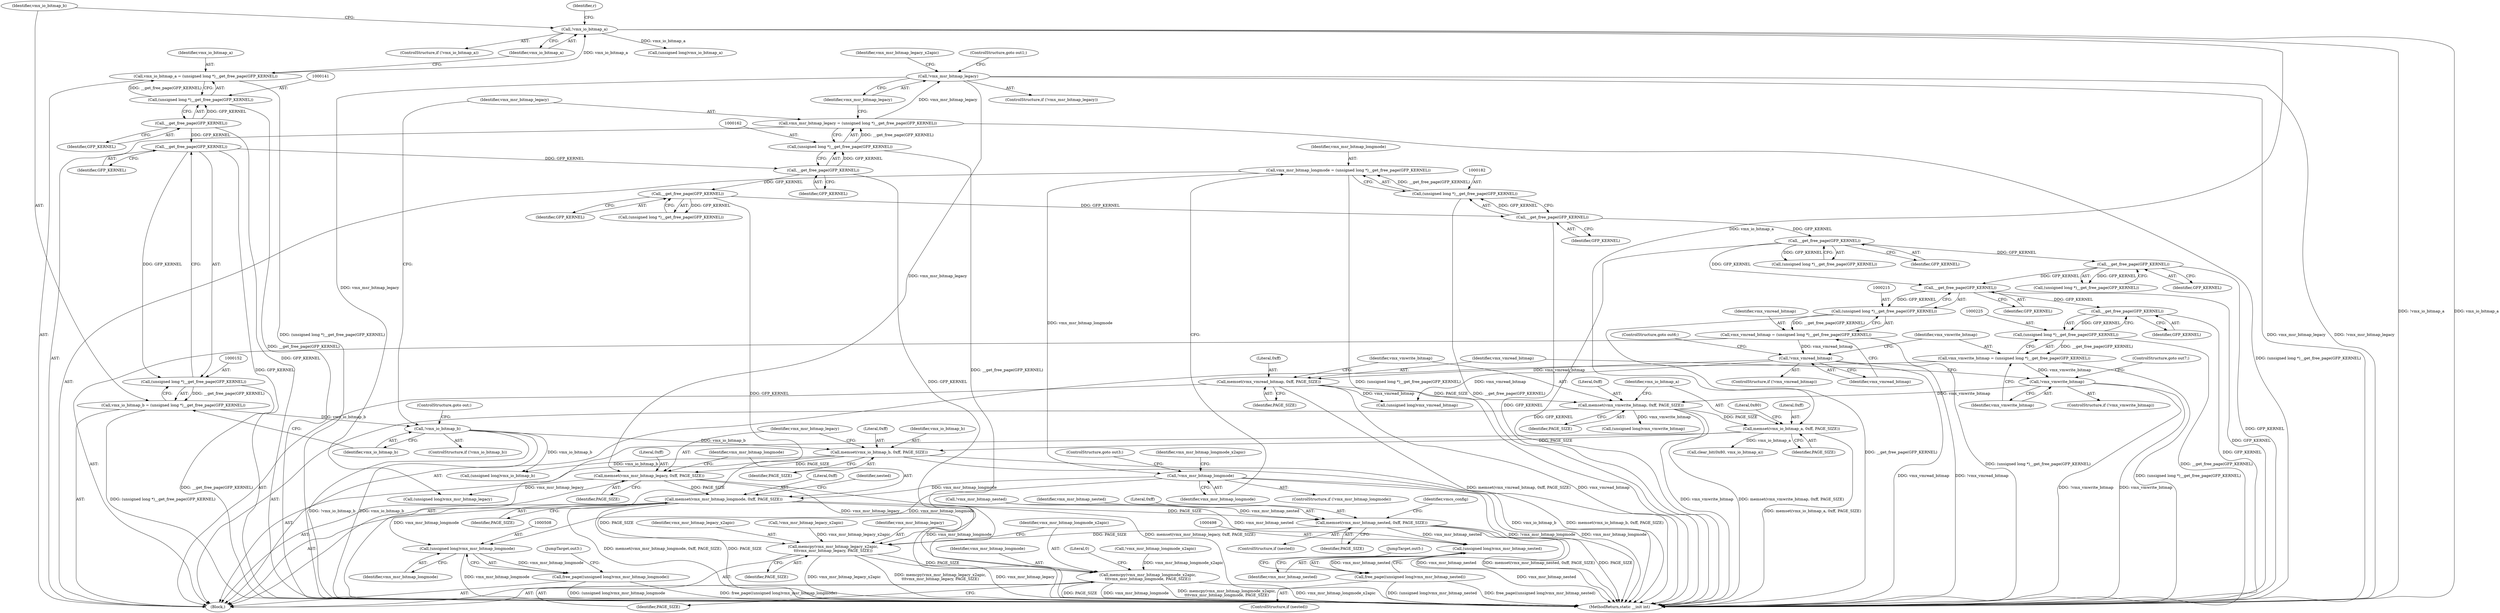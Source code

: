 digraph "0_linux_3ce424e45411cf5a13105e0386b6ecf6eeb4f66f@API" {
"1000255" [label="(Call,memset(vmx_msr_bitmap_longmode, 0xff, PAGE_SIZE))"];
"1000186" [label="(Call,!vmx_msr_bitmap_longmode)"];
"1000179" [label="(Call,vmx_msr_bitmap_longmode = (unsigned long *)__get_free_page(GFP_KERNEL))"];
"1000181" [label="(Call,(unsigned long *)__get_free_page(GFP_KERNEL))"];
"1000183" [label="(Call,__get_free_page(GFP_KERNEL))"];
"1000173" [label="(Call,__get_free_page(GFP_KERNEL))"];
"1000163" [label="(Call,__get_free_page(GFP_KERNEL))"];
"1000153" [label="(Call,__get_free_page(GFP_KERNEL))"];
"1000142" [label="(Call,__get_free_page(GFP_KERNEL))"];
"1000251" [label="(Call,memset(vmx_msr_bitmap_legacy, 0xff, PAGE_SIZE))"];
"1000166" [label="(Call,!vmx_msr_bitmap_legacy)"];
"1000159" [label="(Call,vmx_msr_bitmap_legacy = (unsigned long *)__get_free_page(GFP_KERNEL))"];
"1000161" [label="(Call,(unsigned long *)__get_free_page(GFP_KERNEL))"];
"1000247" [label="(Call,memset(vmx_io_bitmap_b, 0xff, PAGE_SIZE))"];
"1000156" [label="(Call,!vmx_io_bitmap_b)"];
"1000149" [label="(Call,vmx_io_bitmap_b = (unsigned long *)__get_free_page(GFP_KERNEL))"];
"1000151" [label="(Call,(unsigned long *)__get_free_page(GFP_KERNEL))"];
"1000240" [label="(Call,memset(vmx_io_bitmap_a, 0xff, PAGE_SIZE))"];
"1000145" [label="(Call,!vmx_io_bitmap_a)"];
"1000138" [label="(Call,vmx_io_bitmap_a = (unsigned long *)__get_free_page(GFP_KERNEL))"];
"1000140" [label="(Call,(unsigned long *)__get_free_page(GFP_KERNEL))"];
"1000236" [label="(Call,memset(vmx_vmwrite_bitmap, 0xff, PAGE_SIZE))"];
"1000229" [label="(Call,!vmx_vmwrite_bitmap)"];
"1000222" [label="(Call,vmx_vmwrite_bitmap = (unsigned long *)__get_free_page(GFP_KERNEL))"];
"1000224" [label="(Call,(unsigned long *)__get_free_page(GFP_KERNEL))"];
"1000226" [label="(Call,__get_free_page(GFP_KERNEL))"];
"1000216" [label="(Call,__get_free_page(GFP_KERNEL))"];
"1000193" [label="(Call,__get_free_page(GFP_KERNEL))"];
"1000206" [label="(Call,__get_free_page(GFP_KERNEL))"];
"1000232" [label="(Call,memset(vmx_vmread_bitmap, 0xff, PAGE_SIZE))"];
"1000219" [label="(Call,!vmx_vmread_bitmap)"];
"1000212" [label="(Call,vmx_vmread_bitmap = (unsigned long *)__get_free_page(GFP_KERNEL))"];
"1000214" [label="(Call,(unsigned long *)__get_free_page(GFP_KERNEL))"];
"1000261" [label="(Call,memset(vmx_msr_bitmap_nested, 0xff, PAGE_SIZE))"];
"1000398" [label="(Call,memcpy(vmx_msr_bitmap_legacy_x2apic,\n\t\t\tvmx_msr_bitmap_legacy, PAGE_SIZE))"];
"1000402" [label="(Call,memcpy(vmx_msr_bitmap_longmode_x2apic,\n\t\t\tvmx_msr_bitmap_longmode, PAGE_SIZE))"];
"1000497" [label="(Call,(unsigned long)vmx_msr_bitmap_nested)"];
"1000496" [label="(Call,free_page((unsigned long)vmx_msr_bitmap_nested))"];
"1000507" [label="(Call,(unsigned long)vmx_msr_bitmap_longmode)"];
"1000506" [label="(Call,free_page((unsigned long)vmx_msr_bitmap_longmode))"];
"1000193" [label="(Call,__get_free_page(GFP_KERNEL))"];
"1000160" [label="(Identifier,vmx_msr_bitmap_legacy)"];
"1000173" [label="(Call,__get_free_page(GFP_KERNEL))"];
"1000139" [label="(Identifier,vmx_io_bitmap_a)"];
"1000404" [label="(Identifier,vmx_msr_bitmap_longmode)"];
"1000496" [label="(Call,free_page((unsigned long)vmx_msr_bitmap_nested))"];
"1000510" [label="(JumpTarget,out3:)"];
"1000497" [label="(Call,(unsigned long)vmx_msr_bitmap_nested)"];
"1000222" [label="(Call,vmx_vmwrite_bitmap = (unsigned long *)__get_free_page(GFP_KERNEL))"];
"1000216" [label="(Call,__get_free_page(GFP_KERNEL))"];
"1000174" [label="(Identifier,GFP_KERNEL)"];
"1000242" [label="(Literal,0xff)"];
"1000269" [label="(Identifier,vmcs_config)"];
"1000187" [label="(Identifier,vmx_msr_bitmap_longmode)"];
"1000149" [label="(Call,vmx_io_bitmap_b = (unsigned long *)__get_free_page(GFP_KERNEL))"];
"1000401" [label="(Identifier,PAGE_SIZE)"];
"1000258" [label="(Identifier,PAGE_SIZE)"];
"1000522" [label="(Call,(unsigned long)vmx_io_bitmap_b)"];
"1000226" [label="(Call,__get_free_page(GFP_KERNEL))"];
"1000214" [label="(Call,(unsigned long *)__get_free_page(GFP_KERNEL))"];
"1000220" [label="(Identifier,vmx_vmread_bitmap)"];
"1000223" [label="(Identifier,vmx_vmwrite_bitmap)"];
"1000238" [label="(Literal,0xff)"];
"1000186" [label="(Call,!vmx_msr_bitmap_longmode)"];
"1000206" [label="(Call,__get_free_page(GFP_KERNEL))"];
"1000159" [label="(Call,vmx_msr_bitmap_legacy = (unsigned long *)__get_free_page(GFP_KERNEL))"];
"1000490" [label="(Call,(unsigned long)vmx_vmread_bitmap)"];
"1000402" [label="(Call,memcpy(vmx_msr_bitmap_longmode_x2apic,\n\t\t\tvmx_msr_bitmap_longmode, PAGE_SIZE))"];
"1000517" [label="(Call,(unsigned long)vmx_msr_bitmap_legacy)"];
"1000231" [label="(ControlStructure,goto out7;)"];
"1000194" [label="(Identifier,GFP_KERNEL)"];
"1000236" [label="(Call,memset(vmx_vmwrite_bitmap, 0xff, PAGE_SIZE))"];
"1000253" [label="(Literal,0xff)"];
"1000251" [label="(Call,memset(vmx_msr_bitmap_legacy, 0xff, PAGE_SIZE))"];
"1000154" [label="(Identifier,GFP_KERNEL)"];
"1000264" [label="(Identifier,PAGE_SIZE)"];
"1000111" [label="(Block,)"];
"1000217" [label="(Identifier,GFP_KERNEL)"];
"1000262" [label="(Identifier,vmx_msr_bitmap_nested)"];
"1000190" [label="(Identifier,vmx_msr_bitmap_longmode_x2apic)"];
"1000148" [label="(Identifier,r)"];
"1000235" [label="(Identifier,PAGE_SIZE)"];
"1000494" [label="(ControlStructure,if (nested))"];
"1000256" [label="(Identifier,vmx_msr_bitmap_longmode)"];
"1000188" [label="(ControlStructure,goto out3;)"];
"1000213" [label="(Identifier,vmx_vmread_bitmap)"];
"1000156" [label="(Call,!vmx_io_bitmap_b)"];
"1000405" [label="(Identifier,PAGE_SIZE)"];
"1000184" [label="(Identifier,GFP_KERNEL)"];
"1000403" [label="(Identifier,vmx_msr_bitmap_longmode_x2apic)"];
"1000145" [label="(Call,!vmx_io_bitmap_a)"];
"1000140" [label="(Call,(unsigned long *)__get_free_page(GFP_KERNEL))"];
"1000257" [label="(Literal,0xff)"];
"1000250" [label="(Identifier,PAGE_SIZE)"];
"1000161" [label="(Call,(unsigned long *)__get_free_page(GFP_KERNEL))"];
"1000249" [label="(Literal,0xff)"];
"1000212" [label="(Call,vmx_vmread_bitmap = (unsigned long *)__get_free_page(GFP_KERNEL))"];
"1000239" [label="(Identifier,PAGE_SIZE)"];
"1000191" [label="(Call,(unsigned long *)__get_free_page(GFP_KERNEL))"];
"1000400" [label="(Identifier,vmx_msr_bitmap_legacy)"];
"1000230" [label="(Identifier,vmx_vmwrite_bitmap)"];
"1000500" [label="(JumpTarget,out5:)"];
"1000218" [label="(ControlStructure,if (!vmx_vmread_bitmap))"];
"1000221" [label="(ControlStructure,goto out6;)"];
"1000151" [label="(Call,(unsigned long *)__get_free_page(GFP_KERNEL))"];
"1000229" [label="(Call,!vmx_vmwrite_bitmap)"];
"1000507" [label="(Call,(unsigned long)vmx_msr_bitmap_longmode)"];
"1000255" [label="(Call,memset(vmx_msr_bitmap_longmode, 0xff, PAGE_SIZE))"];
"1000260" [label="(Identifier,nested)"];
"1000244" [label="(Call,clear_bit(0x80, vmx_io_bitmap_a))"];
"1000241" [label="(Identifier,vmx_io_bitmap_a)"];
"1000527" [label="(Call,(unsigned long)vmx_io_bitmap_a)"];
"1000153" [label="(Call,__get_free_page(GFP_KERNEL))"];
"1000233" [label="(Identifier,vmx_vmread_bitmap)"];
"1000219" [label="(Call,!vmx_vmread_bitmap)"];
"1000207" [label="(Identifier,GFP_KERNEL)"];
"1000232" [label="(Call,memset(vmx_vmread_bitmap, 0xff, PAGE_SIZE))"];
"1000509" [label="(Identifier,vmx_msr_bitmap_longmode)"];
"1000150" [label="(Identifier,vmx_io_bitmap_b)"];
"1000143" [label="(Identifier,GFP_KERNEL)"];
"1000245" [label="(Literal,0x80)"];
"1000224" [label="(Call,(unsigned long *)__get_free_page(GFP_KERNEL))"];
"1000532" [label="(MethodReturn,static __init int)"];
"1000144" [label="(ControlStructure,if (!vmx_io_bitmap_a))"];
"1000204" [label="(Call,(unsigned long *)__get_free_page(GFP_KERNEL))"];
"1000167" [label="(Identifier,vmx_msr_bitmap_legacy)"];
"1000183" [label="(Call,__get_free_page(GFP_KERNEL))"];
"1000247" [label="(Call,memset(vmx_io_bitmap_b, 0xff, PAGE_SIZE))"];
"1000138" [label="(Call,vmx_io_bitmap_a = (unsigned long *)__get_free_page(GFP_KERNEL))"];
"1000179" [label="(Call,vmx_msr_bitmap_longmode = (unsigned long *)__get_free_page(GFP_KERNEL))"];
"1000234" [label="(Literal,0xff)"];
"1000185" [label="(ControlStructure,if (!vmx_msr_bitmap_longmode))"];
"1000407" [label="(Literal,0)"];
"1000163" [label="(Call,__get_free_page(GFP_KERNEL))"];
"1000180" [label="(Identifier,vmx_msr_bitmap_longmode)"];
"1000248" [label="(Identifier,vmx_io_bitmap_b)"];
"1000263" [label="(Literal,0xff)"];
"1000240" [label="(Call,memset(vmx_io_bitmap_a, 0xff, PAGE_SIZE))"];
"1000170" [label="(Identifier,vmx_msr_bitmap_legacy_x2apic)"];
"1000168" [label="(ControlStructure,goto out1;)"];
"1000399" [label="(Identifier,vmx_msr_bitmap_legacy_x2apic)"];
"1000158" [label="(ControlStructure,goto out;)"];
"1000254" [label="(Identifier,PAGE_SIZE)"];
"1000499" [label="(Identifier,vmx_msr_bitmap_nested)"];
"1000196" [label="(Call,!vmx_msr_bitmap_longmode_x2apic)"];
"1000157" [label="(Identifier,vmx_io_bitmap_b)"];
"1000228" [label="(ControlStructure,if (!vmx_vmwrite_bitmap))"];
"1000142" [label="(Call,__get_free_page(GFP_KERNEL))"];
"1000176" [label="(Call,!vmx_msr_bitmap_legacy_x2apic)"];
"1000261" [label="(Call,memset(vmx_msr_bitmap_nested, 0xff, PAGE_SIZE))"];
"1000398" [label="(Call,memcpy(vmx_msr_bitmap_legacy_x2apic,\n\t\t\tvmx_msr_bitmap_legacy, PAGE_SIZE))"];
"1000506" [label="(Call,free_page((unsigned long)vmx_msr_bitmap_longmode))"];
"1000252" [label="(Identifier,vmx_msr_bitmap_legacy)"];
"1000237" [label="(Identifier,vmx_vmwrite_bitmap)"];
"1000227" [label="(Identifier,GFP_KERNEL)"];
"1000146" [label="(Identifier,vmx_io_bitmap_a)"];
"1000171" [label="(Call,(unsigned long *)__get_free_page(GFP_KERNEL))"];
"1000259" [label="(ControlStructure,if (nested))"];
"1000181" [label="(Call,(unsigned long *)__get_free_page(GFP_KERNEL))"];
"1000209" [label="(Call,!vmx_msr_bitmap_nested)"];
"1000155" [label="(ControlStructure,if (!vmx_io_bitmap_b))"];
"1000166" [label="(Call,!vmx_msr_bitmap_legacy)"];
"1000485" [label="(Call,(unsigned long)vmx_vmwrite_bitmap)"];
"1000165" [label="(ControlStructure,if (!vmx_msr_bitmap_legacy))"];
"1000164" [label="(Identifier,GFP_KERNEL)"];
"1000243" [label="(Identifier,PAGE_SIZE)"];
"1000255" -> "1000111"  [label="AST: "];
"1000255" -> "1000258"  [label="CFG: "];
"1000256" -> "1000255"  [label="AST: "];
"1000257" -> "1000255"  [label="AST: "];
"1000258" -> "1000255"  [label="AST: "];
"1000260" -> "1000255"  [label="CFG: "];
"1000255" -> "1000532"  [label="DDG: memset(vmx_msr_bitmap_longmode, 0xff, PAGE_SIZE)"];
"1000255" -> "1000532"  [label="DDG: PAGE_SIZE"];
"1000186" -> "1000255"  [label="DDG: vmx_msr_bitmap_longmode"];
"1000251" -> "1000255"  [label="DDG: PAGE_SIZE"];
"1000255" -> "1000261"  [label="DDG: PAGE_SIZE"];
"1000255" -> "1000398"  [label="DDG: PAGE_SIZE"];
"1000255" -> "1000402"  [label="DDG: vmx_msr_bitmap_longmode"];
"1000255" -> "1000507"  [label="DDG: vmx_msr_bitmap_longmode"];
"1000186" -> "1000185"  [label="AST: "];
"1000186" -> "1000187"  [label="CFG: "];
"1000187" -> "1000186"  [label="AST: "];
"1000188" -> "1000186"  [label="CFG: "];
"1000190" -> "1000186"  [label="CFG: "];
"1000186" -> "1000532"  [label="DDG: !vmx_msr_bitmap_longmode"];
"1000186" -> "1000532"  [label="DDG: vmx_msr_bitmap_longmode"];
"1000179" -> "1000186"  [label="DDG: vmx_msr_bitmap_longmode"];
"1000186" -> "1000507"  [label="DDG: vmx_msr_bitmap_longmode"];
"1000179" -> "1000111"  [label="AST: "];
"1000179" -> "1000181"  [label="CFG: "];
"1000180" -> "1000179"  [label="AST: "];
"1000181" -> "1000179"  [label="AST: "];
"1000187" -> "1000179"  [label="CFG: "];
"1000179" -> "1000532"  [label="DDG: (unsigned long *)__get_free_page(GFP_KERNEL)"];
"1000181" -> "1000179"  [label="DDG: __get_free_page(GFP_KERNEL)"];
"1000181" -> "1000183"  [label="CFG: "];
"1000182" -> "1000181"  [label="AST: "];
"1000183" -> "1000181"  [label="AST: "];
"1000181" -> "1000532"  [label="DDG: __get_free_page(GFP_KERNEL)"];
"1000183" -> "1000181"  [label="DDG: GFP_KERNEL"];
"1000183" -> "1000184"  [label="CFG: "];
"1000184" -> "1000183"  [label="AST: "];
"1000183" -> "1000532"  [label="DDG: GFP_KERNEL"];
"1000173" -> "1000183"  [label="DDG: GFP_KERNEL"];
"1000183" -> "1000193"  [label="DDG: GFP_KERNEL"];
"1000173" -> "1000171"  [label="AST: "];
"1000173" -> "1000174"  [label="CFG: "];
"1000174" -> "1000173"  [label="AST: "];
"1000171" -> "1000173"  [label="CFG: "];
"1000173" -> "1000532"  [label="DDG: GFP_KERNEL"];
"1000173" -> "1000171"  [label="DDG: GFP_KERNEL"];
"1000163" -> "1000173"  [label="DDG: GFP_KERNEL"];
"1000163" -> "1000161"  [label="AST: "];
"1000163" -> "1000164"  [label="CFG: "];
"1000164" -> "1000163"  [label="AST: "];
"1000161" -> "1000163"  [label="CFG: "];
"1000163" -> "1000532"  [label="DDG: GFP_KERNEL"];
"1000163" -> "1000161"  [label="DDG: GFP_KERNEL"];
"1000153" -> "1000163"  [label="DDG: GFP_KERNEL"];
"1000153" -> "1000151"  [label="AST: "];
"1000153" -> "1000154"  [label="CFG: "];
"1000154" -> "1000153"  [label="AST: "];
"1000151" -> "1000153"  [label="CFG: "];
"1000153" -> "1000532"  [label="DDG: GFP_KERNEL"];
"1000153" -> "1000151"  [label="DDG: GFP_KERNEL"];
"1000142" -> "1000153"  [label="DDG: GFP_KERNEL"];
"1000142" -> "1000140"  [label="AST: "];
"1000142" -> "1000143"  [label="CFG: "];
"1000143" -> "1000142"  [label="AST: "];
"1000140" -> "1000142"  [label="CFG: "];
"1000142" -> "1000532"  [label="DDG: GFP_KERNEL"];
"1000142" -> "1000140"  [label="DDG: GFP_KERNEL"];
"1000251" -> "1000111"  [label="AST: "];
"1000251" -> "1000254"  [label="CFG: "];
"1000252" -> "1000251"  [label="AST: "];
"1000253" -> "1000251"  [label="AST: "];
"1000254" -> "1000251"  [label="AST: "];
"1000256" -> "1000251"  [label="CFG: "];
"1000251" -> "1000532"  [label="DDG: memset(vmx_msr_bitmap_legacy, 0xff, PAGE_SIZE)"];
"1000166" -> "1000251"  [label="DDG: vmx_msr_bitmap_legacy"];
"1000247" -> "1000251"  [label="DDG: PAGE_SIZE"];
"1000251" -> "1000398"  [label="DDG: vmx_msr_bitmap_legacy"];
"1000251" -> "1000517"  [label="DDG: vmx_msr_bitmap_legacy"];
"1000166" -> "1000165"  [label="AST: "];
"1000166" -> "1000167"  [label="CFG: "];
"1000167" -> "1000166"  [label="AST: "];
"1000168" -> "1000166"  [label="CFG: "];
"1000170" -> "1000166"  [label="CFG: "];
"1000166" -> "1000532"  [label="DDG: !vmx_msr_bitmap_legacy"];
"1000166" -> "1000532"  [label="DDG: vmx_msr_bitmap_legacy"];
"1000159" -> "1000166"  [label="DDG: vmx_msr_bitmap_legacy"];
"1000166" -> "1000517"  [label="DDG: vmx_msr_bitmap_legacy"];
"1000159" -> "1000111"  [label="AST: "];
"1000159" -> "1000161"  [label="CFG: "];
"1000160" -> "1000159"  [label="AST: "];
"1000161" -> "1000159"  [label="AST: "];
"1000167" -> "1000159"  [label="CFG: "];
"1000159" -> "1000532"  [label="DDG: (unsigned long *)__get_free_page(GFP_KERNEL)"];
"1000161" -> "1000159"  [label="DDG: __get_free_page(GFP_KERNEL)"];
"1000162" -> "1000161"  [label="AST: "];
"1000161" -> "1000532"  [label="DDG: __get_free_page(GFP_KERNEL)"];
"1000247" -> "1000111"  [label="AST: "];
"1000247" -> "1000250"  [label="CFG: "];
"1000248" -> "1000247"  [label="AST: "];
"1000249" -> "1000247"  [label="AST: "];
"1000250" -> "1000247"  [label="AST: "];
"1000252" -> "1000247"  [label="CFG: "];
"1000247" -> "1000532"  [label="DDG: vmx_io_bitmap_b"];
"1000247" -> "1000532"  [label="DDG: memset(vmx_io_bitmap_b, 0xff, PAGE_SIZE)"];
"1000156" -> "1000247"  [label="DDG: vmx_io_bitmap_b"];
"1000240" -> "1000247"  [label="DDG: PAGE_SIZE"];
"1000247" -> "1000522"  [label="DDG: vmx_io_bitmap_b"];
"1000156" -> "1000155"  [label="AST: "];
"1000156" -> "1000157"  [label="CFG: "];
"1000157" -> "1000156"  [label="AST: "];
"1000158" -> "1000156"  [label="CFG: "];
"1000160" -> "1000156"  [label="CFG: "];
"1000156" -> "1000532"  [label="DDG: vmx_io_bitmap_b"];
"1000156" -> "1000532"  [label="DDG: !vmx_io_bitmap_b"];
"1000149" -> "1000156"  [label="DDG: vmx_io_bitmap_b"];
"1000156" -> "1000522"  [label="DDG: vmx_io_bitmap_b"];
"1000149" -> "1000111"  [label="AST: "];
"1000149" -> "1000151"  [label="CFG: "];
"1000150" -> "1000149"  [label="AST: "];
"1000151" -> "1000149"  [label="AST: "];
"1000157" -> "1000149"  [label="CFG: "];
"1000149" -> "1000532"  [label="DDG: (unsigned long *)__get_free_page(GFP_KERNEL)"];
"1000151" -> "1000149"  [label="DDG: __get_free_page(GFP_KERNEL)"];
"1000152" -> "1000151"  [label="AST: "];
"1000151" -> "1000532"  [label="DDG: __get_free_page(GFP_KERNEL)"];
"1000240" -> "1000111"  [label="AST: "];
"1000240" -> "1000243"  [label="CFG: "];
"1000241" -> "1000240"  [label="AST: "];
"1000242" -> "1000240"  [label="AST: "];
"1000243" -> "1000240"  [label="AST: "];
"1000245" -> "1000240"  [label="CFG: "];
"1000240" -> "1000532"  [label="DDG: memset(vmx_io_bitmap_a, 0xff, PAGE_SIZE)"];
"1000145" -> "1000240"  [label="DDG: vmx_io_bitmap_a"];
"1000236" -> "1000240"  [label="DDG: PAGE_SIZE"];
"1000240" -> "1000244"  [label="DDG: vmx_io_bitmap_a"];
"1000145" -> "1000144"  [label="AST: "];
"1000145" -> "1000146"  [label="CFG: "];
"1000146" -> "1000145"  [label="AST: "];
"1000148" -> "1000145"  [label="CFG: "];
"1000150" -> "1000145"  [label="CFG: "];
"1000145" -> "1000532"  [label="DDG: !vmx_io_bitmap_a"];
"1000145" -> "1000532"  [label="DDG: vmx_io_bitmap_a"];
"1000138" -> "1000145"  [label="DDG: vmx_io_bitmap_a"];
"1000145" -> "1000527"  [label="DDG: vmx_io_bitmap_a"];
"1000138" -> "1000111"  [label="AST: "];
"1000138" -> "1000140"  [label="CFG: "];
"1000139" -> "1000138"  [label="AST: "];
"1000140" -> "1000138"  [label="AST: "];
"1000146" -> "1000138"  [label="CFG: "];
"1000138" -> "1000532"  [label="DDG: (unsigned long *)__get_free_page(GFP_KERNEL)"];
"1000140" -> "1000138"  [label="DDG: __get_free_page(GFP_KERNEL)"];
"1000141" -> "1000140"  [label="AST: "];
"1000140" -> "1000532"  [label="DDG: __get_free_page(GFP_KERNEL)"];
"1000236" -> "1000111"  [label="AST: "];
"1000236" -> "1000239"  [label="CFG: "];
"1000237" -> "1000236"  [label="AST: "];
"1000238" -> "1000236"  [label="AST: "];
"1000239" -> "1000236"  [label="AST: "];
"1000241" -> "1000236"  [label="CFG: "];
"1000236" -> "1000532"  [label="DDG: vmx_vmwrite_bitmap"];
"1000236" -> "1000532"  [label="DDG: memset(vmx_vmwrite_bitmap, 0xff, PAGE_SIZE)"];
"1000229" -> "1000236"  [label="DDG: vmx_vmwrite_bitmap"];
"1000232" -> "1000236"  [label="DDG: PAGE_SIZE"];
"1000236" -> "1000485"  [label="DDG: vmx_vmwrite_bitmap"];
"1000229" -> "1000228"  [label="AST: "];
"1000229" -> "1000230"  [label="CFG: "];
"1000230" -> "1000229"  [label="AST: "];
"1000231" -> "1000229"  [label="CFG: "];
"1000233" -> "1000229"  [label="CFG: "];
"1000229" -> "1000532"  [label="DDG: !vmx_vmwrite_bitmap"];
"1000229" -> "1000532"  [label="DDG: vmx_vmwrite_bitmap"];
"1000222" -> "1000229"  [label="DDG: vmx_vmwrite_bitmap"];
"1000222" -> "1000111"  [label="AST: "];
"1000222" -> "1000224"  [label="CFG: "];
"1000223" -> "1000222"  [label="AST: "];
"1000224" -> "1000222"  [label="AST: "];
"1000230" -> "1000222"  [label="CFG: "];
"1000222" -> "1000532"  [label="DDG: (unsigned long *)__get_free_page(GFP_KERNEL)"];
"1000224" -> "1000222"  [label="DDG: __get_free_page(GFP_KERNEL)"];
"1000224" -> "1000226"  [label="CFG: "];
"1000225" -> "1000224"  [label="AST: "];
"1000226" -> "1000224"  [label="AST: "];
"1000224" -> "1000532"  [label="DDG: __get_free_page(GFP_KERNEL)"];
"1000226" -> "1000224"  [label="DDG: GFP_KERNEL"];
"1000226" -> "1000227"  [label="CFG: "];
"1000227" -> "1000226"  [label="AST: "];
"1000226" -> "1000532"  [label="DDG: GFP_KERNEL"];
"1000216" -> "1000226"  [label="DDG: GFP_KERNEL"];
"1000216" -> "1000214"  [label="AST: "];
"1000216" -> "1000217"  [label="CFG: "];
"1000217" -> "1000216"  [label="AST: "];
"1000214" -> "1000216"  [label="CFG: "];
"1000216" -> "1000532"  [label="DDG: GFP_KERNEL"];
"1000216" -> "1000214"  [label="DDG: GFP_KERNEL"];
"1000193" -> "1000216"  [label="DDG: GFP_KERNEL"];
"1000206" -> "1000216"  [label="DDG: GFP_KERNEL"];
"1000193" -> "1000191"  [label="AST: "];
"1000193" -> "1000194"  [label="CFG: "];
"1000194" -> "1000193"  [label="AST: "];
"1000191" -> "1000193"  [label="CFG: "];
"1000193" -> "1000532"  [label="DDG: GFP_KERNEL"];
"1000193" -> "1000191"  [label="DDG: GFP_KERNEL"];
"1000193" -> "1000206"  [label="DDG: GFP_KERNEL"];
"1000206" -> "1000204"  [label="AST: "];
"1000206" -> "1000207"  [label="CFG: "];
"1000207" -> "1000206"  [label="AST: "];
"1000204" -> "1000206"  [label="CFG: "];
"1000206" -> "1000532"  [label="DDG: GFP_KERNEL"];
"1000206" -> "1000204"  [label="DDG: GFP_KERNEL"];
"1000232" -> "1000111"  [label="AST: "];
"1000232" -> "1000235"  [label="CFG: "];
"1000233" -> "1000232"  [label="AST: "];
"1000234" -> "1000232"  [label="AST: "];
"1000235" -> "1000232"  [label="AST: "];
"1000237" -> "1000232"  [label="CFG: "];
"1000232" -> "1000532"  [label="DDG: vmx_vmread_bitmap"];
"1000232" -> "1000532"  [label="DDG: memset(vmx_vmread_bitmap, 0xff, PAGE_SIZE)"];
"1000219" -> "1000232"  [label="DDG: vmx_vmread_bitmap"];
"1000232" -> "1000490"  [label="DDG: vmx_vmread_bitmap"];
"1000219" -> "1000218"  [label="AST: "];
"1000219" -> "1000220"  [label="CFG: "];
"1000220" -> "1000219"  [label="AST: "];
"1000221" -> "1000219"  [label="CFG: "];
"1000223" -> "1000219"  [label="CFG: "];
"1000219" -> "1000532"  [label="DDG: !vmx_vmread_bitmap"];
"1000219" -> "1000532"  [label="DDG: vmx_vmread_bitmap"];
"1000212" -> "1000219"  [label="DDG: vmx_vmread_bitmap"];
"1000219" -> "1000490"  [label="DDG: vmx_vmread_bitmap"];
"1000212" -> "1000111"  [label="AST: "];
"1000212" -> "1000214"  [label="CFG: "];
"1000213" -> "1000212"  [label="AST: "];
"1000214" -> "1000212"  [label="AST: "];
"1000220" -> "1000212"  [label="CFG: "];
"1000212" -> "1000532"  [label="DDG: (unsigned long *)__get_free_page(GFP_KERNEL)"];
"1000214" -> "1000212"  [label="DDG: __get_free_page(GFP_KERNEL)"];
"1000215" -> "1000214"  [label="AST: "];
"1000214" -> "1000532"  [label="DDG: __get_free_page(GFP_KERNEL)"];
"1000261" -> "1000259"  [label="AST: "];
"1000261" -> "1000264"  [label="CFG: "];
"1000262" -> "1000261"  [label="AST: "];
"1000263" -> "1000261"  [label="AST: "];
"1000264" -> "1000261"  [label="AST: "];
"1000269" -> "1000261"  [label="CFG: "];
"1000261" -> "1000532"  [label="DDG: PAGE_SIZE"];
"1000261" -> "1000532"  [label="DDG: vmx_msr_bitmap_nested"];
"1000261" -> "1000532"  [label="DDG: memset(vmx_msr_bitmap_nested, 0xff, PAGE_SIZE)"];
"1000209" -> "1000261"  [label="DDG: vmx_msr_bitmap_nested"];
"1000261" -> "1000398"  [label="DDG: PAGE_SIZE"];
"1000261" -> "1000497"  [label="DDG: vmx_msr_bitmap_nested"];
"1000398" -> "1000111"  [label="AST: "];
"1000398" -> "1000401"  [label="CFG: "];
"1000399" -> "1000398"  [label="AST: "];
"1000400" -> "1000398"  [label="AST: "];
"1000401" -> "1000398"  [label="AST: "];
"1000403" -> "1000398"  [label="CFG: "];
"1000398" -> "1000532"  [label="DDG: memcpy(vmx_msr_bitmap_legacy_x2apic,\n\t\t\tvmx_msr_bitmap_legacy, PAGE_SIZE)"];
"1000398" -> "1000532"  [label="DDG: vmx_msr_bitmap_legacy"];
"1000398" -> "1000532"  [label="DDG: vmx_msr_bitmap_legacy_x2apic"];
"1000176" -> "1000398"  [label="DDG: vmx_msr_bitmap_legacy_x2apic"];
"1000398" -> "1000402"  [label="DDG: PAGE_SIZE"];
"1000402" -> "1000111"  [label="AST: "];
"1000402" -> "1000405"  [label="CFG: "];
"1000403" -> "1000402"  [label="AST: "];
"1000404" -> "1000402"  [label="AST: "];
"1000405" -> "1000402"  [label="AST: "];
"1000407" -> "1000402"  [label="CFG: "];
"1000402" -> "1000532"  [label="DDG: PAGE_SIZE"];
"1000402" -> "1000532"  [label="DDG: vmx_msr_bitmap_longmode"];
"1000402" -> "1000532"  [label="DDG: memcpy(vmx_msr_bitmap_longmode_x2apic,\n\t\t\tvmx_msr_bitmap_longmode, PAGE_SIZE)"];
"1000402" -> "1000532"  [label="DDG: vmx_msr_bitmap_longmode_x2apic"];
"1000196" -> "1000402"  [label="DDG: vmx_msr_bitmap_longmode_x2apic"];
"1000497" -> "1000496"  [label="AST: "];
"1000497" -> "1000499"  [label="CFG: "];
"1000498" -> "1000497"  [label="AST: "];
"1000499" -> "1000497"  [label="AST: "];
"1000496" -> "1000497"  [label="CFG: "];
"1000497" -> "1000532"  [label="DDG: vmx_msr_bitmap_nested"];
"1000497" -> "1000496"  [label="DDG: vmx_msr_bitmap_nested"];
"1000209" -> "1000497"  [label="DDG: vmx_msr_bitmap_nested"];
"1000496" -> "1000494"  [label="AST: "];
"1000500" -> "1000496"  [label="CFG: "];
"1000496" -> "1000532"  [label="DDG: free_page((unsigned long)vmx_msr_bitmap_nested)"];
"1000496" -> "1000532"  [label="DDG: (unsigned long)vmx_msr_bitmap_nested"];
"1000507" -> "1000506"  [label="AST: "];
"1000507" -> "1000509"  [label="CFG: "];
"1000508" -> "1000507"  [label="AST: "];
"1000509" -> "1000507"  [label="AST: "];
"1000506" -> "1000507"  [label="CFG: "];
"1000507" -> "1000532"  [label="DDG: vmx_msr_bitmap_longmode"];
"1000507" -> "1000506"  [label="DDG: vmx_msr_bitmap_longmode"];
"1000506" -> "1000111"  [label="AST: "];
"1000510" -> "1000506"  [label="CFG: "];
"1000506" -> "1000532"  [label="DDG: free_page((unsigned long)vmx_msr_bitmap_longmode)"];
"1000506" -> "1000532"  [label="DDG: (unsigned long)vmx_msr_bitmap_longmode"];
}
